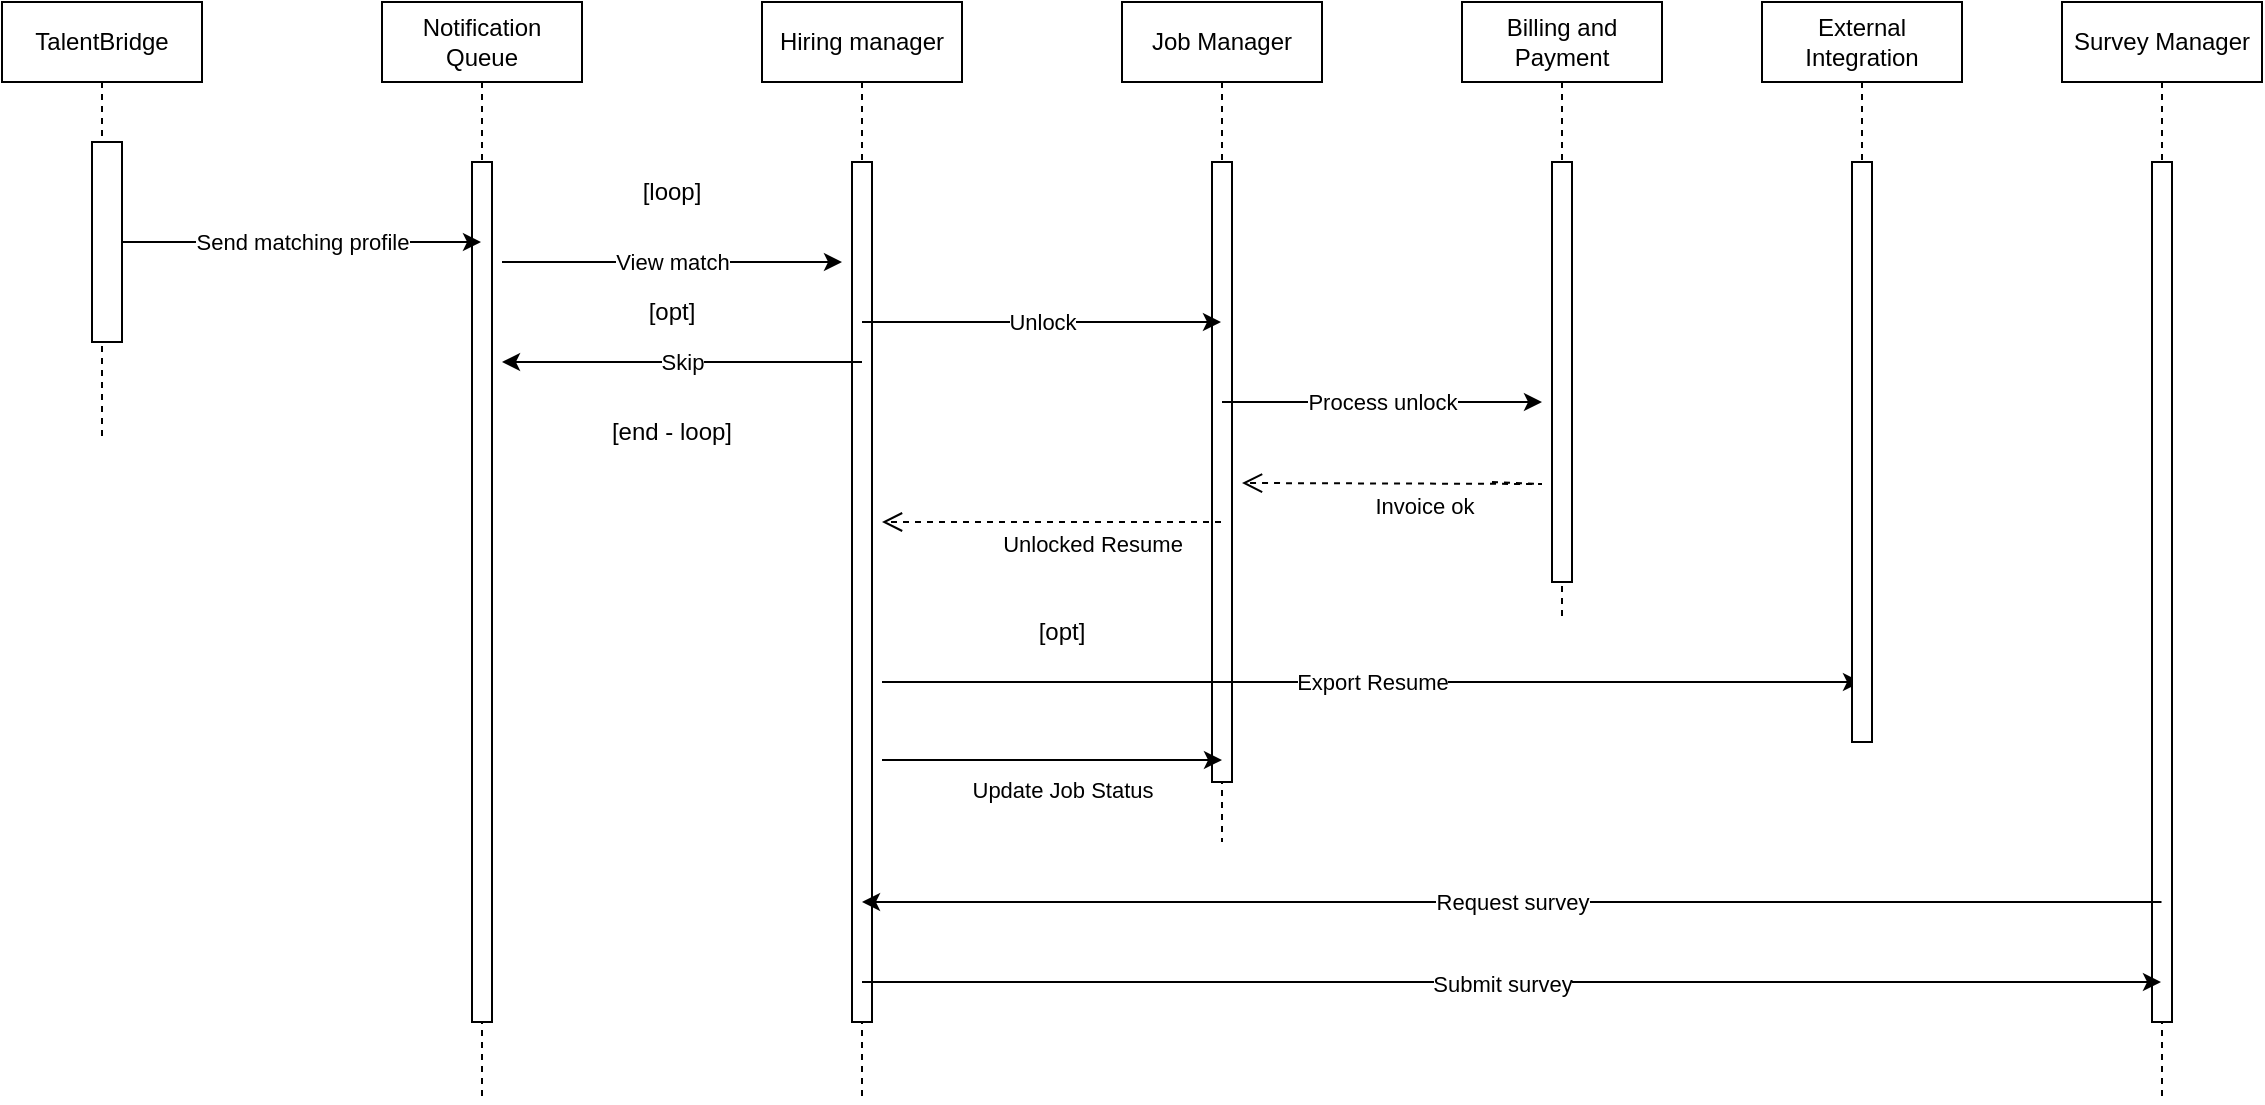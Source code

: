 <mxfile version="24.7.16">
  <diagram name="Page-1" id="2YBvvXClWsGukQMizWep">
    <mxGraphModel dx="1061" dy="619" grid="1" gridSize="10" guides="1" tooltips="1" connect="1" arrows="1" fold="1" page="1" pageScale="1" pageWidth="850" pageHeight="1100" background="#ffffff" math="0" shadow="0">
      <root>
        <mxCell id="0" />
        <mxCell id="1" parent="0" />
        <mxCell id="aM9ryv3xv72pqoxQDRHE-1" value="TalentBridge" style="shape=umlLifeline;perimeter=lifelinePerimeter;whiteSpace=wrap;html=1;container=0;dropTarget=0;collapsible=0;recursiveResize=0;outlineConnect=0;portConstraint=eastwest;newEdgeStyle={&quot;edgeStyle&quot;:&quot;elbowEdgeStyle&quot;,&quot;elbow&quot;:&quot;vertical&quot;,&quot;curved&quot;:0,&quot;rounded&quot;:0};" parent="1" vertex="1">
          <mxGeometry x="30" y="120" width="100" height="220" as="geometry" />
        </mxCell>
        <mxCell id="aM9ryv3xv72pqoxQDRHE-2" value="" style="html=1;points=[];perimeter=orthogonalPerimeter;outlineConnect=0;targetShapes=umlLifeline;portConstraint=eastwest;newEdgeStyle={&quot;edgeStyle&quot;:&quot;elbowEdgeStyle&quot;,&quot;elbow&quot;:&quot;vertical&quot;,&quot;curved&quot;:0,&quot;rounded&quot;:0};" parent="aM9ryv3xv72pqoxQDRHE-1" vertex="1">
          <mxGeometry x="45" y="70" width="15" height="100" as="geometry" />
        </mxCell>
        <mxCell id="aM9ryv3xv72pqoxQDRHE-5" value="Hiring manager" style="shape=umlLifeline;perimeter=lifelinePerimeter;whiteSpace=wrap;html=1;container=0;dropTarget=0;collapsible=0;recursiveResize=0;outlineConnect=0;portConstraint=eastwest;newEdgeStyle={&quot;edgeStyle&quot;:&quot;elbowEdgeStyle&quot;,&quot;elbow&quot;:&quot;vertical&quot;,&quot;curved&quot;:0,&quot;rounded&quot;:0};" parent="1" vertex="1">
          <mxGeometry x="410" y="120" width="100" height="550" as="geometry" />
        </mxCell>
        <mxCell id="aM9ryv3xv72pqoxQDRHE-6" value="" style="html=1;points=[];perimeter=orthogonalPerimeter;outlineConnect=0;targetShapes=umlLifeline;portConstraint=eastwest;newEdgeStyle={&quot;edgeStyle&quot;:&quot;elbowEdgeStyle&quot;,&quot;elbow&quot;:&quot;vertical&quot;,&quot;curved&quot;:0,&quot;rounded&quot;:0};" parent="aM9ryv3xv72pqoxQDRHE-5" vertex="1">
          <mxGeometry x="45" y="80" width="10" height="430" as="geometry" />
        </mxCell>
        <mxCell id="esuSEMGTplwkqz9OYXq6-5" value="&lt;div&gt;Job Manager&lt;/div&gt;" style="shape=umlLifeline;perimeter=lifelinePerimeter;whiteSpace=wrap;html=1;container=0;dropTarget=0;collapsible=0;recursiveResize=0;outlineConnect=0;portConstraint=eastwest;newEdgeStyle={&quot;edgeStyle&quot;:&quot;elbowEdgeStyle&quot;,&quot;elbow&quot;:&quot;vertical&quot;,&quot;curved&quot;:0,&quot;rounded&quot;:0};" parent="1" vertex="1">
          <mxGeometry x="590" y="120" width="100" height="420" as="geometry" />
        </mxCell>
        <mxCell id="esuSEMGTplwkqz9OYXq6-6" value="" style="html=1;points=[];perimeter=orthogonalPerimeter;outlineConnect=0;targetShapes=umlLifeline;portConstraint=eastwest;newEdgeStyle={&quot;edgeStyle&quot;:&quot;elbowEdgeStyle&quot;,&quot;elbow&quot;:&quot;vertical&quot;,&quot;curved&quot;:0,&quot;rounded&quot;:0};" parent="esuSEMGTplwkqz9OYXq6-5" vertex="1">
          <mxGeometry x="45" y="80" width="10" height="310" as="geometry" />
        </mxCell>
        <mxCell id="esuSEMGTplwkqz9OYXq6-30" value="[opt]" style="text;html=1;align=center;verticalAlign=middle;whiteSpace=wrap;rounded=0;" parent="1" vertex="1">
          <mxGeometry x="335" y="260" width="60" height="30" as="geometry" />
        </mxCell>
        <mxCell id="esuSEMGTplwkqz9OYXq6-37" value="[loop]" style="text;html=1;align=center;verticalAlign=middle;whiteSpace=wrap;rounded=0;" parent="1" vertex="1">
          <mxGeometry x="335" y="200" width="60" height="30" as="geometry" />
        </mxCell>
        <mxCell id="esuSEMGTplwkqz9OYXq6-38" value="[end - loop]" style="text;html=1;align=center;verticalAlign=middle;whiteSpace=wrap;rounded=0;" parent="1" vertex="1">
          <mxGeometry x="330" y="320" width="70" height="30" as="geometry" />
        </mxCell>
        <mxCell id="esuSEMGTplwkqz9OYXq6-40" value="&lt;div&gt;Billing and Payment&lt;/div&gt;" style="shape=umlLifeline;perimeter=lifelinePerimeter;whiteSpace=wrap;html=1;container=0;dropTarget=0;collapsible=0;recursiveResize=0;outlineConnect=0;portConstraint=eastwest;newEdgeStyle={&quot;edgeStyle&quot;:&quot;elbowEdgeStyle&quot;,&quot;elbow&quot;:&quot;vertical&quot;,&quot;curved&quot;:0,&quot;rounded&quot;:0};" parent="1" vertex="1">
          <mxGeometry x="760" y="120" width="100" height="310" as="geometry" />
        </mxCell>
        <mxCell id="esuSEMGTplwkqz9OYXq6-41" value="" style="html=1;points=[];perimeter=orthogonalPerimeter;outlineConnect=0;targetShapes=umlLifeline;portConstraint=eastwest;newEdgeStyle={&quot;edgeStyle&quot;:&quot;elbowEdgeStyle&quot;,&quot;elbow&quot;:&quot;vertical&quot;,&quot;curved&quot;:0,&quot;rounded&quot;:0};" parent="esuSEMGTplwkqz9OYXq6-40" vertex="1">
          <mxGeometry x="45" y="80" width="10" height="210" as="geometry" />
        </mxCell>
        <mxCell id="esuSEMGTplwkqz9OYXq6-42" value="" style="endArrow=classic;html=1;rounded=0;" parent="1" target="Smw1WMay__taCHwIA2Kn-12" edge="1">
          <mxGeometry relative="1" as="geometry">
            <mxPoint x="470" y="460" as="sourcePoint" />
            <mxPoint x="534.75" y="460" as="targetPoint" />
          </mxGeometry>
        </mxCell>
        <mxCell id="esuSEMGTplwkqz9OYXq6-43" value="Export Resume" style="edgeLabel;resizable=0;html=1;;align=center;verticalAlign=middle;" parent="esuSEMGTplwkqz9OYXq6-42" connectable="0" vertex="1">
          <mxGeometry relative="1" as="geometry" />
        </mxCell>
        <mxCell id="-QyUxFLnqUPphcrnhUeR-3" value="Invoice ok" style="html=1;verticalAlign=bottom;endArrow=open;dashed=1;endSize=8;curved=0;rounded=0;" parent="1" edge="1">
          <mxGeometry x="-0.045" y="20" relative="1" as="geometry">
            <mxPoint x="775" y="360" as="sourcePoint" />
            <mxPoint x="650" y="360.5" as="targetPoint" />
            <Array as="points">
              <mxPoint x="800" y="361" />
            </Array>
            <mxPoint as="offset" />
          </mxGeometry>
        </mxCell>
        <mxCell id="Smw1WMay__taCHwIA2Kn-2" value="" style="endArrow=classic;html=1;rounded=0;" parent="1" edge="1">
          <mxGeometry relative="1" as="geometry">
            <mxPoint x="460" y="300" as="sourcePoint" />
            <mxPoint x="280" y="300" as="targetPoint" />
          </mxGeometry>
        </mxCell>
        <mxCell id="Smw1WMay__taCHwIA2Kn-3" value="Skip" style="edgeLabel;resizable=0;html=1;;align=center;verticalAlign=middle;" parent="Smw1WMay__taCHwIA2Kn-2" connectable="0" vertex="1">
          <mxGeometry relative="1" as="geometry" />
        </mxCell>
        <mxCell id="Smw1WMay__taCHwIA2Kn-11" value="Unlocked Resume" style="html=1;verticalAlign=bottom;endArrow=open;dashed=1;endSize=8;curved=0;rounded=0;" parent="1" source="esuSEMGTplwkqz9OYXq6-5" edge="1">
          <mxGeometry x="-0.231" y="20" relative="1" as="geometry">
            <mxPoint x="600" y="380" as="sourcePoint" />
            <mxPoint x="470" y="380" as="targetPoint" />
            <Array as="points" />
            <mxPoint as="offset" />
          </mxGeometry>
        </mxCell>
        <mxCell id="Smw1WMay__taCHwIA2Kn-12" value="External Integration" style="shape=umlLifeline;perimeter=lifelinePerimeter;whiteSpace=wrap;html=1;container=0;dropTarget=0;collapsible=0;recursiveResize=0;outlineConnect=0;portConstraint=eastwest;newEdgeStyle={&quot;edgeStyle&quot;:&quot;elbowEdgeStyle&quot;,&quot;elbow&quot;:&quot;vertical&quot;,&quot;curved&quot;:0,&quot;rounded&quot;:0};" parent="1" vertex="1">
          <mxGeometry x="910" y="120" width="100" height="370" as="geometry" />
        </mxCell>
        <mxCell id="Smw1WMay__taCHwIA2Kn-13" value="" style="html=1;points=[];perimeter=orthogonalPerimeter;outlineConnect=0;targetShapes=umlLifeline;portConstraint=eastwest;newEdgeStyle={&quot;edgeStyle&quot;:&quot;elbowEdgeStyle&quot;,&quot;elbow&quot;:&quot;vertical&quot;,&quot;curved&quot;:0,&quot;rounded&quot;:0};" parent="Smw1WMay__taCHwIA2Kn-12" vertex="1">
          <mxGeometry x="45" y="80" width="10" height="290" as="geometry" />
        </mxCell>
        <mxCell id="Smw1WMay__taCHwIA2Kn-14" value="[opt]" style="text;html=1;align=center;verticalAlign=middle;whiteSpace=wrap;rounded=0;" parent="1" vertex="1">
          <mxGeometry x="530" y="420" width="60" height="30" as="geometry" />
        </mxCell>
        <mxCell id="fihyGmm_Nf_Wyzwz2t4i-5" value="Survey Manager" style="shape=umlLifeline;perimeter=lifelinePerimeter;whiteSpace=wrap;html=1;container=0;dropTarget=0;collapsible=0;recursiveResize=0;outlineConnect=0;portConstraint=eastwest;newEdgeStyle={&quot;edgeStyle&quot;:&quot;elbowEdgeStyle&quot;,&quot;elbow&quot;:&quot;vertical&quot;,&quot;curved&quot;:0,&quot;rounded&quot;:0};" parent="1" vertex="1">
          <mxGeometry x="1060" y="120" width="100" height="550" as="geometry" />
        </mxCell>
        <mxCell id="fihyGmm_Nf_Wyzwz2t4i-6" value="" style="html=1;points=[];perimeter=orthogonalPerimeter;outlineConnect=0;targetShapes=umlLifeline;portConstraint=eastwest;newEdgeStyle={&quot;edgeStyle&quot;:&quot;elbowEdgeStyle&quot;,&quot;elbow&quot;:&quot;vertical&quot;,&quot;curved&quot;:0,&quot;rounded&quot;:0};" parent="fihyGmm_Nf_Wyzwz2t4i-5" vertex="1">
          <mxGeometry x="45" y="80" width="10" height="430" as="geometry" />
        </mxCell>
        <mxCell id="fihyGmm_Nf_Wyzwz2t4i-7" value="" style="endArrow=classic;html=1;rounded=0;" parent="1" target="aM9ryv3xv72pqoxQDRHE-5" edge="1">
          <mxGeometry relative="1" as="geometry">
            <mxPoint x="1109.75" y="570" as="sourcePoint" />
            <mxPoint x="510.25" y="570" as="targetPoint" />
          </mxGeometry>
        </mxCell>
        <mxCell id="fihyGmm_Nf_Wyzwz2t4i-8" value="Request survey" style="edgeLabel;resizable=0;html=1;;align=center;verticalAlign=middle;" parent="fihyGmm_Nf_Wyzwz2t4i-7" connectable="0" vertex="1">
          <mxGeometry relative="1" as="geometry" />
        </mxCell>
        <mxCell id="Q0LMYb7sDYiTNgjc7a6_-1" value="" style="endArrow=classic;html=1;rounded=0;" parent="1" edge="1">
          <mxGeometry relative="1" as="geometry">
            <mxPoint x="470" y="499" as="sourcePoint" />
            <mxPoint x="640" y="499" as="targetPoint" />
          </mxGeometry>
        </mxCell>
        <mxCell id="Q0LMYb7sDYiTNgjc7a6_-2" value="Update Job Status" style="edgeLabel;resizable=0;html=1;;align=center;verticalAlign=middle;" parent="Q0LMYb7sDYiTNgjc7a6_-1" connectable="0" vertex="1">
          <mxGeometry relative="1" as="geometry">
            <mxPoint x="5" y="15" as="offset" />
          </mxGeometry>
        </mxCell>
        <mxCell id="Q0LMYb7sDYiTNgjc7a6_-6" value="" style="endArrow=classic;html=1;rounded=0;" parent="1" source="esuSEMGTplwkqz9OYXq6-5" edge="1">
          <mxGeometry relative="1" as="geometry">
            <mxPoint x="700" y="320" as="sourcePoint" />
            <mxPoint x="800" y="320" as="targetPoint" />
          </mxGeometry>
        </mxCell>
        <mxCell id="Q0LMYb7sDYiTNgjc7a6_-7" value="&lt;span style=&quot;text-align: left;&quot;&gt;Process unlock&lt;/span&gt;" style="edgeLabel;resizable=0;html=1;;align=center;verticalAlign=middle;" parent="Q0LMYb7sDYiTNgjc7a6_-6" connectable="0" vertex="1">
          <mxGeometry relative="1" as="geometry" />
        </mxCell>
        <mxCell id="Q0LMYb7sDYiTNgjc7a6_-9" value="" style="endArrow=classic;html=1;rounded=0;" parent="1" target="fihyGmm_Nf_Wyzwz2t4i-5" edge="1">
          <mxGeometry relative="1" as="geometry">
            <mxPoint x="460" y="610" as="sourcePoint" />
            <mxPoint x="560" y="610" as="targetPoint" />
          </mxGeometry>
        </mxCell>
        <mxCell id="Q0LMYb7sDYiTNgjc7a6_-10" value="Label" style="edgeLabel;resizable=0;html=1;;align=center;verticalAlign=middle;" parent="Q0LMYb7sDYiTNgjc7a6_-9" connectable="0" vertex="1">
          <mxGeometry relative="1" as="geometry" />
        </mxCell>
        <mxCell id="Q0LMYb7sDYiTNgjc7a6_-11" value="&lt;span style=&quot;text-align: left;&quot;&gt;Submit survey&lt;/span&gt;" style="edgeLabel;html=1;align=center;verticalAlign=middle;resizable=0;points=[];" parent="Q0LMYb7sDYiTNgjc7a6_-9" vertex="1" connectable="0">
          <mxGeometry x="-0.015" y="-1" relative="1" as="geometry">
            <mxPoint as="offset" />
          </mxGeometry>
        </mxCell>
        <mxCell id="Q0LMYb7sDYiTNgjc7a6_-12" value="" style="endArrow=classic;html=1;rounded=0;" parent="1" target="esuSEMGTplwkqz9OYXq6-5" edge="1">
          <mxGeometry relative="1" as="geometry">
            <mxPoint x="460" y="280" as="sourcePoint" />
            <mxPoint x="560" y="280" as="targetPoint" />
          </mxGeometry>
        </mxCell>
        <mxCell id="Q0LMYb7sDYiTNgjc7a6_-13" value="Unlock" style="edgeLabel;resizable=0;html=1;;align=center;verticalAlign=middle;" parent="Q0LMYb7sDYiTNgjc7a6_-12" connectable="0" vertex="1">
          <mxGeometry relative="1" as="geometry" />
        </mxCell>
        <mxCell id="Q0LMYb7sDYiTNgjc7a6_-14" value="Notification Queue" style="shape=umlLifeline;perimeter=lifelinePerimeter;whiteSpace=wrap;html=1;container=0;dropTarget=0;collapsible=0;recursiveResize=0;outlineConnect=0;portConstraint=eastwest;newEdgeStyle={&quot;edgeStyle&quot;:&quot;elbowEdgeStyle&quot;,&quot;elbow&quot;:&quot;vertical&quot;,&quot;curved&quot;:0,&quot;rounded&quot;:0};" parent="1" vertex="1">
          <mxGeometry x="220" y="120" width="100" height="550" as="geometry" />
        </mxCell>
        <mxCell id="Q0LMYb7sDYiTNgjc7a6_-15" value="" style="html=1;points=[];perimeter=orthogonalPerimeter;outlineConnect=0;targetShapes=umlLifeline;portConstraint=eastwest;newEdgeStyle={&quot;edgeStyle&quot;:&quot;elbowEdgeStyle&quot;,&quot;elbow&quot;:&quot;vertical&quot;,&quot;curved&quot;:0,&quot;rounded&quot;:0};" parent="Q0LMYb7sDYiTNgjc7a6_-14" vertex="1">
          <mxGeometry x="45" y="80" width="10" height="430" as="geometry" />
        </mxCell>
        <mxCell id="Q0LMYb7sDYiTNgjc7a6_-16" value="" style="endArrow=classic;html=1;rounded=0;" parent="1" target="Q0LMYb7sDYiTNgjc7a6_-14" edge="1">
          <mxGeometry relative="1" as="geometry">
            <mxPoint x="90" y="240" as="sourcePoint" />
            <mxPoint x="190" y="240" as="targetPoint" />
          </mxGeometry>
        </mxCell>
        <mxCell id="Q0LMYb7sDYiTNgjc7a6_-17" value="Send matching profile" style="edgeLabel;resizable=0;html=1;;align=center;verticalAlign=middle;" parent="Q0LMYb7sDYiTNgjc7a6_-16" connectable="0" vertex="1">
          <mxGeometry relative="1" as="geometry" />
        </mxCell>
        <mxCell id="Q0LMYb7sDYiTNgjc7a6_-18" value="" style="endArrow=classic;html=1;rounded=0;" parent="1" edge="1">
          <mxGeometry relative="1" as="geometry">
            <mxPoint x="280" y="250" as="sourcePoint" />
            <mxPoint x="450" y="250" as="targetPoint" />
          </mxGeometry>
        </mxCell>
        <mxCell id="Q0LMYb7sDYiTNgjc7a6_-19" value="View match" style="edgeLabel;resizable=0;html=1;;align=center;verticalAlign=middle;" parent="Q0LMYb7sDYiTNgjc7a6_-18" connectable="0" vertex="1">
          <mxGeometry relative="1" as="geometry" />
        </mxCell>
      </root>
    </mxGraphModel>
  </diagram>
</mxfile>
